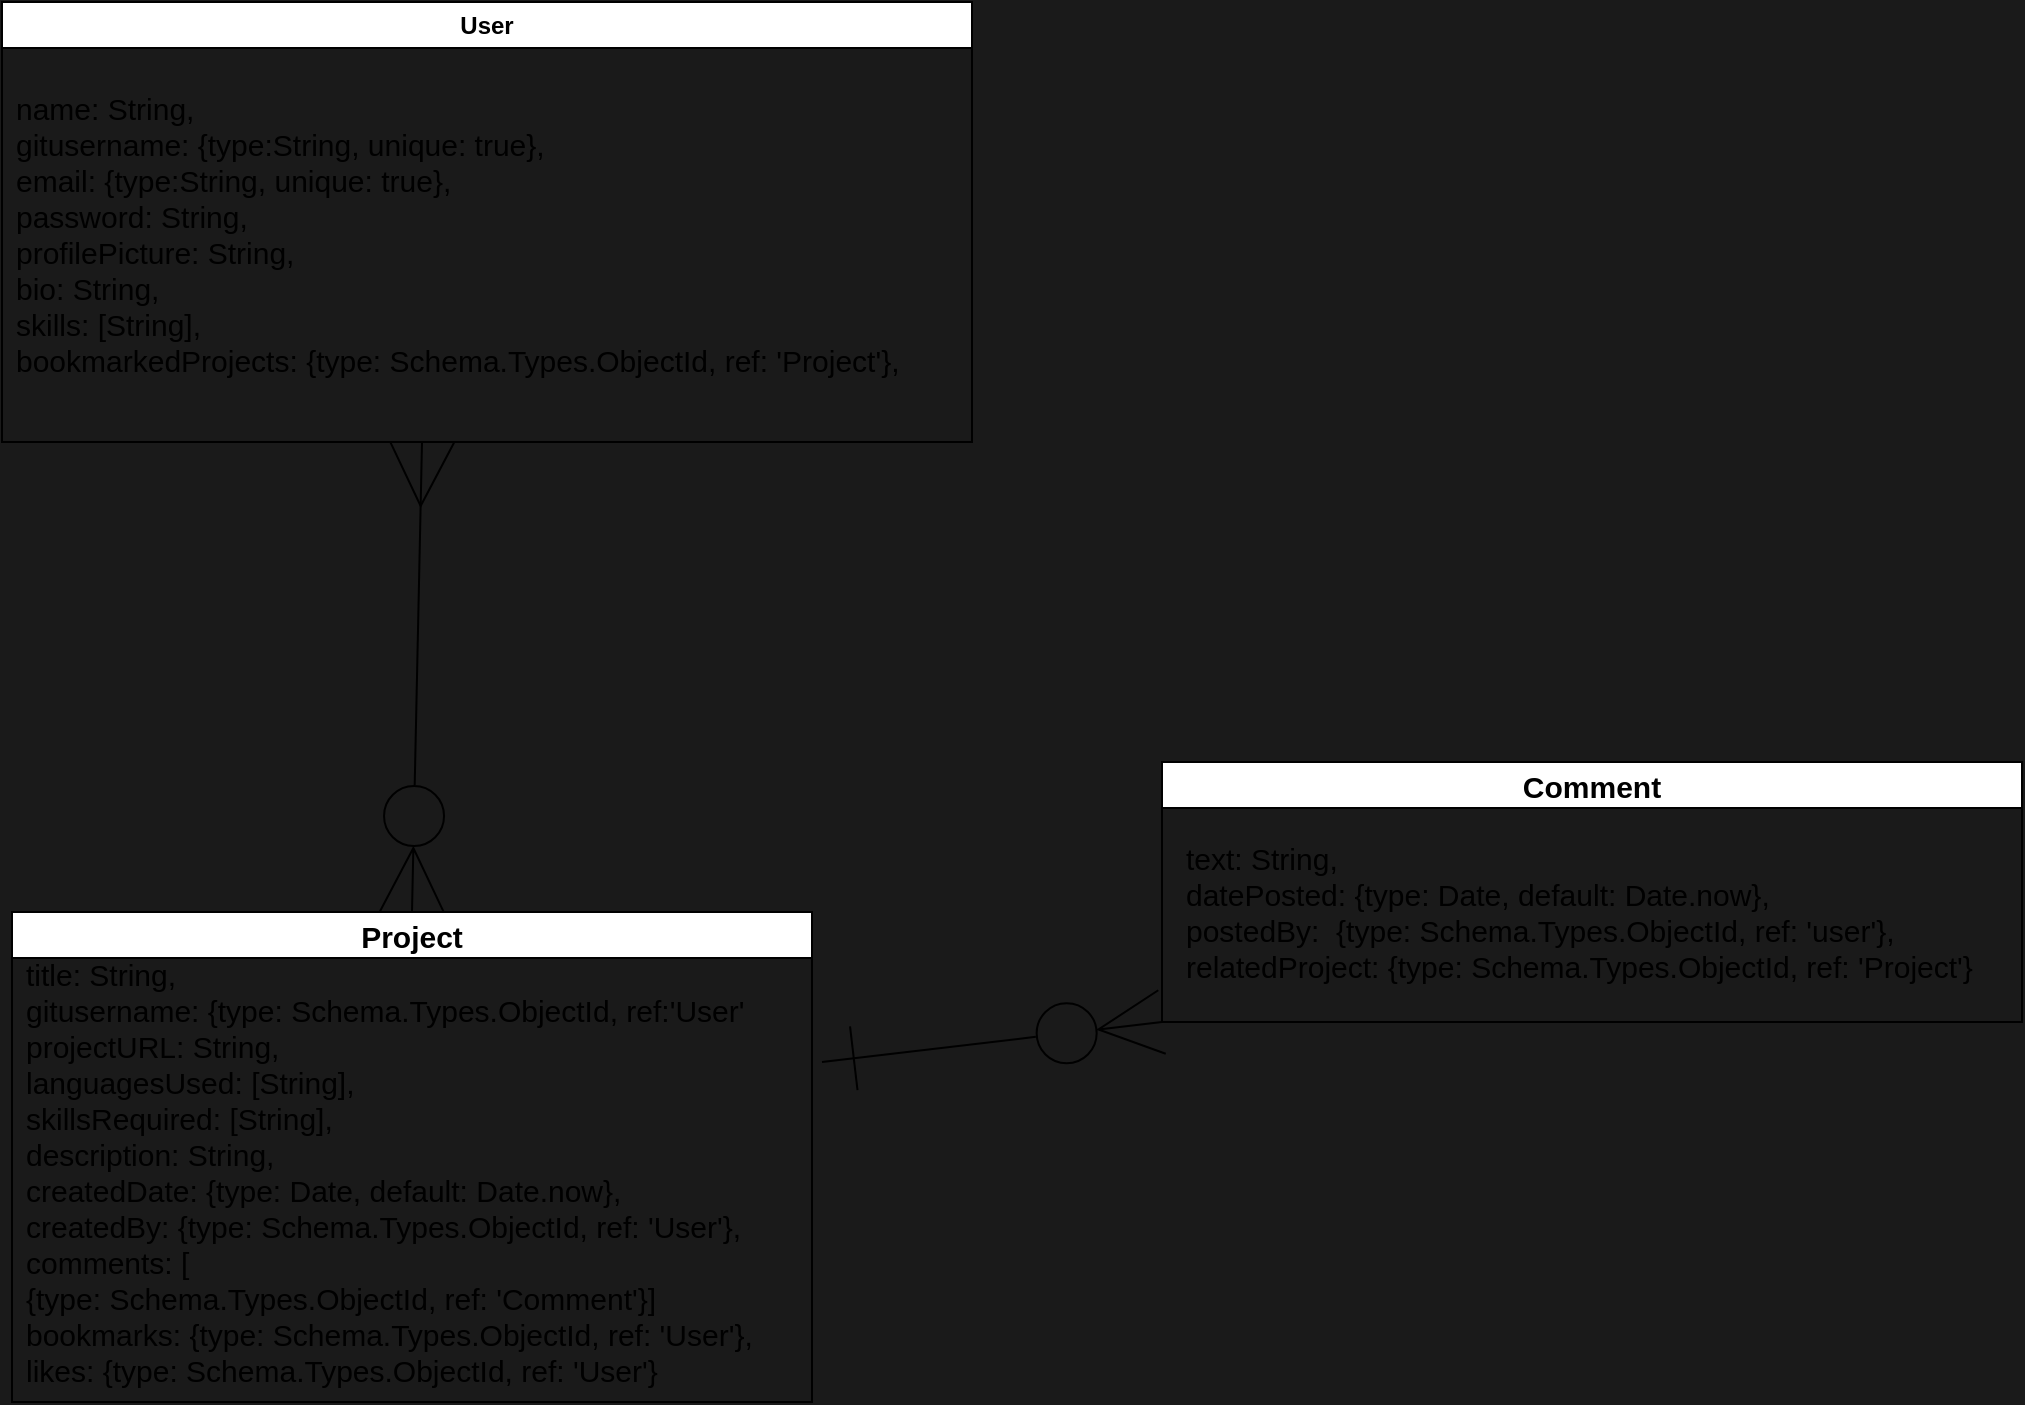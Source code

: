 <mxfile>
    <diagram id="bNh8HT7iF-fVU2sYkG-q" name="Page-1">
        <mxGraphModel dx="1058" dy="908" grid="1" gridSize="10" guides="1" tooltips="1" connect="1" arrows="1" fold="1" page="1" pageScale="1" pageWidth="827" pageHeight="1169" background="#1A1A1A" math="0" shadow="0">
            <root>
                <mxCell id="0"/>
                <mxCell id="1" parent="0"/>
                <mxCell id="3" value="User" style="swimlane;whiteSpace=wrap;html=1;align=center;" parent="1" vertex="1">
                    <mxGeometry x="80" y="130" width="485" height="220" as="geometry"/>
                </mxCell>
                <mxCell id="5" value="&lt;font style=&quot;font-size: 15px;&quot;&gt;name: String,&amp;nbsp;&lt;br&gt;gitusername: {type:String, unique: true},&lt;br&gt;email: {type:String, unique: true},&lt;br&gt;password: String,&lt;br&gt;profilePicture: String,&lt;br&gt;bio: String,&lt;br&gt;skills: [String],&lt;br&gt;bookmarkedProjects: {type: Schema.Types.ObjectId, ref: 'Project'},&lt;br&gt;&lt;br&gt;&lt;/font&gt;" style="text;html=1;align=left;verticalAlign=middle;resizable=0;points=[];autosize=1;strokeColor=none;fillColor=none;" parent="3" vertex="1">
                    <mxGeometry x="5" y="35" width="470" height="180" as="geometry"/>
                </mxCell>
                <mxCell id="7" value="Project" style="swimlane;whiteSpace=wrap;html=1;fontSize=15;startSize=23;" parent="1" vertex="1">
                    <mxGeometry x="85" y="585" width="400" height="245" as="geometry"/>
                </mxCell>
                <mxCell id="8" value="title: String,&lt;br&gt;gitusername: {type: Schema.Types.ObjectId, ref:'User'&amp;nbsp;&lt;br&gt;&lt;div style=&quot;&quot;&gt;&lt;span style=&quot;background-color: initial;&quot;&gt;projectURL: String,&lt;/span&gt;&lt;br&gt;&lt;/div&gt;&lt;div style=&quot;&quot;&gt;&lt;span style=&quot;background-color: initial;&quot;&gt;languagesUsed: [String],&lt;/span&gt;&lt;/div&gt;&lt;div style=&quot;&quot;&gt;&lt;span style=&quot;background-color: initial;&quot;&gt;skillsRequired: [String],&lt;br&gt;&lt;/span&gt;&lt;/div&gt;&lt;div style=&quot;&quot;&gt;&lt;div&gt;&lt;span style=&quot;background-color: initial;&quot;&gt;description: String,&amp;nbsp;&lt;/span&gt;&lt;/div&gt;&lt;/div&gt;&lt;div style=&quot;&quot;&gt;&lt;span style=&quot;background-color: initial;&quot;&gt;createdDate: {type: Date, default: Date.now},&lt;/span&gt;&lt;/div&gt;&lt;div style=&quot;&quot;&gt;&lt;span style=&quot;background-color: initial;&quot;&gt;createdBy: {type: Schema.Types.ObjectId, ref: 'User'}&lt;/span&gt;&lt;span style=&quot;background-color: initial;&quot;&gt;,&lt;/span&gt;&lt;/div&gt;&lt;div style=&quot;&quot;&gt;comments: [&lt;/div&gt;{type: Schema.Types.ObjectId, ref: 'Comment'}]&lt;br&gt;bookmarks: {type: Schema.Types.ObjectId, ref: 'User'},&lt;br&gt;likes: {type: Schema.Types.ObjectId, ref: 'User'}" style="text;html=1;align=left;verticalAlign=middle;resizable=0;points=[];autosize=1;strokeColor=none;fillColor=none;fontSize=15;" parent="7" vertex="1">
                    <mxGeometry x="5" y="15" width="390" height="230" as="geometry"/>
                </mxCell>
                <mxCell id="9" value="Comment" style="swimlane;whiteSpace=wrap;html=1;fontSize=15;" parent="1" vertex="1">
                    <mxGeometry x="660" y="510" width="430" height="130" as="geometry"/>
                </mxCell>
                <mxCell id="10" value="text: String,&lt;br&gt;datePosted:&lt;span style=&quot;&quot;&gt;&amp;nbsp;{type: Date, default: Date.now},&lt;br&gt;&lt;/span&gt;postedBy:&amp;nbsp;&amp;nbsp;{type: Schema.Types.ObjectId, ref: 'user'},&lt;br&gt;relatedProject: {type: Schema.Types.ObjectId, ref: 'Project'}&lt;br&gt;" style="text;html=1;align=left;verticalAlign=middle;resizable=0;points=[];autosize=1;strokeColor=none;fillColor=none;fontSize=15;" parent="9" vertex="1">
                    <mxGeometry x="10" y="30" width="420" height="90" as="geometry"/>
                </mxCell>
                <mxCell id="34" value="" style="endArrow=ERmany;startArrow=ERzeroToMany;html=1;exitX=0.5;exitY=0;exitDx=0;exitDy=0;endFill=0;startFill=0;targetPerimeterSpacing=30;sourcePerimeterSpacing=30;endSize=30;startSize=30;" edge="1" parent="1" source="7">
                    <mxGeometry width="50" height="50" relative="1" as="geometry">
                        <mxPoint x="290" y="490" as="sourcePoint"/>
                        <mxPoint x="290" y="350" as="targetPoint"/>
                    </mxGeometry>
                </mxCell>
                <mxCell id="35" value="" style="endArrow=ERone;startArrow=ERzeroToMany;html=1;endFill=0;startFill=0;targetPerimeterSpacing=30;sourcePerimeterSpacing=30;endSize=30;startSize=30;exitX=0;exitY=1;exitDx=0;exitDy=0;" edge="1" parent="1" source="9">
                    <mxGeometry width="50" height="50" relative="1" as="geometry">
                        <mxPoint x="660" y="550" as="sourcePoint"/>
                        <mxPoint x="490" y="660" as="targetPoint"/>
                    </mxGeometry>
                </mxCell>
            </root>
        </mxGraphModel>
    </diagram>
</mxfile>